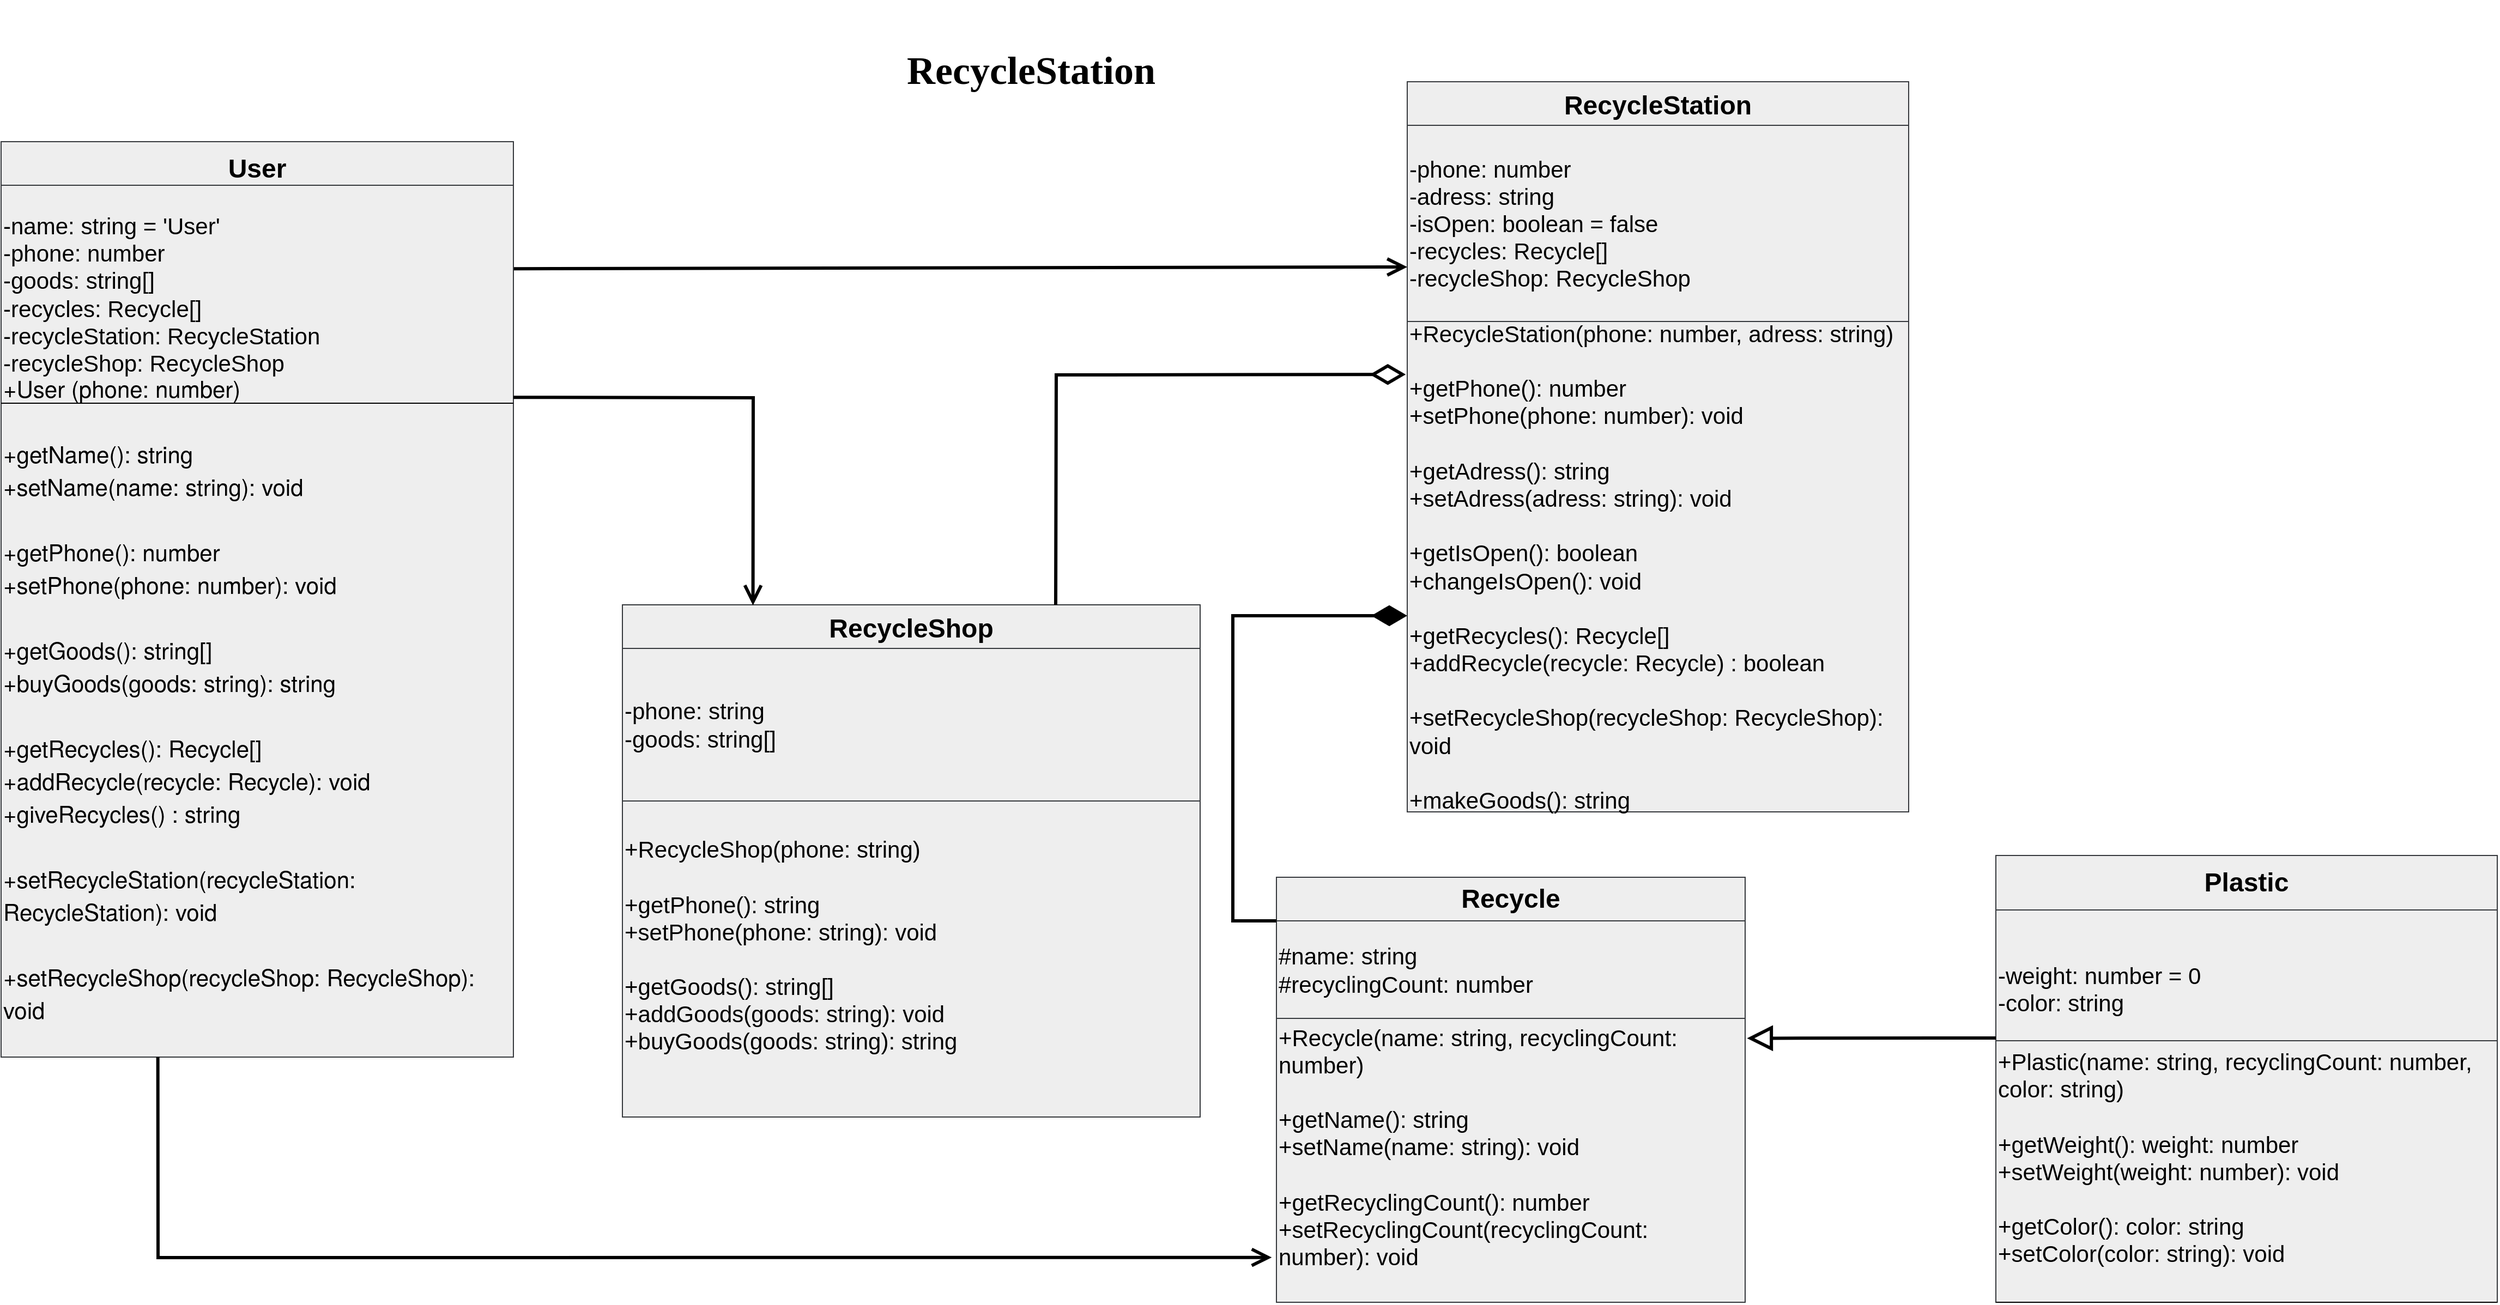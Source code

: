 <mxfile version="16.0.3" type="device"><diagram id="C5RBs43oDa-KdzZeNtuy" name="Page-1"><mxGraphModel dx="8644" dy="3854" grid="1" gridSize="10" guides="1" tooltips="1" connect="1" arrows="1" fold="1" page="1" pageScale="1" pageWidth="827" pageHeight="1169" math="0" shadow="0"><root><mxCell id="WIyWlLk6GJQsqaUBKTNV-0"/><mxCell id="WIyWlLk6GJQsqaUBKTNV-1" parent="WIyWlLk6GJQsqaUBKTNV-0"/><mxCell id="zkfFHV4jXpPFQw0GAbJ--0" value="User" style="swimlane;fontStyle=1;align=center;verticalAlign=top;childLayout=stackLayout;horizontal=1;startSize=40;horizontalStack=0;resizeParent=1;resizeLast=0;collapsible=1;marginBottom=0;rounded=0;shadow=0;strokeWidth=1;fillColor=#eeeeee;strokeColor=#36393d;spacing=5;swimlaneLine=0;fontSize=24;" parent="WIyWlLk6GJQsqaUBKTNV-1" vertex="1"><mxGeometry x="-1490" y="-435" width="470" height="840" as="geometry"><mxRectangle x="230" y="140" width="160" height="26" as="alternateBounds"/></mxGeometry></mxCell><mxCell id="LISZVlyG_0cvBwnswDyZ-35" value="&lt;font style=&quot;font-size: 21px&quot;&gt;-name: string = 'User'&lt;br&gt;-phone: number&lt;br&gt;-goods: string[]&lt;br&gt;-recycles: Recycle[]&lt;br&gt;-recycleStation: RecycleStation&lt;br&gt;-recycleShop: RecycleShop&lt;br&gt;&lt;/font&gt;" style="text;html=1;align=left;verticalAlign=middle;whiteSpace=wrap;rounded=0;labelBackgroundColor=none;labelBorderColor=none;fillColor=#eeeeee;strokeColor=#36393d;" vertex="1" parent="zkfFHV4jXpPFQw0GAbJ--0"><mxGeometry y="40" width="470" height="200" as="geometry"/></mxCell><mxCell id="LISZVlyG_0cvBwnswDyZ-45" value="&lt;p class=&quot;p1&quot; style=&quot;margin: 0px ; font-stretch: normal ; line-height: normal ; font-family: &amp;#34;helvetica neue&amp;#34; ; font-size: 21px&quot;&gt;&lt;font style=&quot;font-size: 21px&quot;&gt;+User (phone: number)&lt;/font&gt;&lt;/p&gt;&lt;p class=&quot;p1&quot; style=&quot;margin: 0px ; font-stretch: normal ; line-height: normal ; font-family: &amp;#34;helvetica neue&amp;#34; ; font-size: 21px&quot;&gt;&lt;font style=&quot;font-size: 21px&quot;&gt;&lt;br&gt;&lt;/font&gt;&lt;/p&gt;&lt;p class=&quot;p1&quot; style=&quot;margin: 0px ; font-stretch: normal ; line-height: normal ; font-family: &amp;#34;helvetica neue&amp;#34; ; font-size: 21px&quot;&gt;&lt;font style=&quot;font-size: 21px&quot;&gt;+getName(): string&lt;/font&gt;&lt;/p&gt;&lt;p class=&quot;p1&quot; style=&quot;margin: 0px ; font-stretch: normal ; line-height: normal ; font-family: &amp;#34;helvetica neue&amp;#34; ; font-size: 21px&quot;&gt;&lt;font style=&quot;font-size: 21px&quot;&gt;+setName(name: string): void&lt;/font&gt;&lt;/p&gt;&lt;p class=&quot;p1&quot; style=&quot;margin: 0px ; font-stretch: normal ; line-height: normal ; font-family: &amp;#34;helvetica neue&amp;#34; ; font-size: 21px&quot;&gt;&lt;font style=&quot;font-size: 21px&quot;&gt;&lt;br&gt;&lt;/font&gt;&lt;/p&gt;&lt;p class=&quot;p1&quot; style=&quot;margin: 0px ; font-stretch: normal ; line-height: normal ; font-family: &amp;#34;helvetica neue&amp;#34; ; font-size: 21px&quot;&gt;&lt;font style=&quot;font-size: 21px&quot;&gt;+getPhone(): number&lt;/font&gt;&lt;/p&gt;&lt;p class=&quot;p1&quot; style=&quot;margin: 0px ; font-stretch: normal ; line-height: normal ; font-family: &amp;#34;helvetica neue&amp;#34; ; font-size: 21px&quot;&gt;&lt;font style=&quot;font-size: 21px&quot;&gt;+setPhone(phone: number): void&lt;/font&gt;&lt;/p&gt;&lt;p class=&quot;p1&quot; style=&quot;margin: 0px ; font-stretch: normal ; line-height: normal ; font-family: &amp;#34;helvetica neue&amp;#34; ; font-size: 21px&quot;&gt;&lt;font style=&quot;font-size: 21px&quot;&gt;&lt;br&gt;&lt;/font&gt;&lt;/p&gt;&lt;p class=&quot;p1&quot; style=&quot;margin: 0px ; font-stretch: normal ; line-height: normal ; font-family: &amp;#34;helvetica neue&amp;#34; ; font-size: 21px&quot;&gt;&lt;font style=&quot;font-size: 21px&quot;&gt;&lt;/font&gt;&lt;/p&gt;&lt;p class=&quot;p1&quot; style=&quot;margin: 0px ; font-stretch: normal ; line-height: normal ; font-family: &amp;#34;helvetica neue&amp;#34; ; font-size: 21px&quot;&gt;+getGoods(): string[]&lt;/p&gt;&lt;p class=&quot;p1&quot; style=&quot;margin: 0px ; font-stretch: normal ; line-height: normal ; font-family: &amp;#34;helvetica neue&amp;#34; ; font-size: 21px&quot;&gt;+buyGoods(goods: string): string&lt;/p&gt;&lt;p class=&quot;p1&quot; style=&quot;margin: 0px ; font-stretch: normal ; line-height: normal ; font-family: &amp;#34;helvetica neue&amp;#34; ; font-size: 21px&quot;&gt;&lt;br&gt;&lt;/p&gt;&lt;p class=&quot;p1&quot; style=&quot;margin: 0px ; font-stretch: normal ; line-height: normal ; font-family: &amp;#34;helvetica neue&amp;#34; ; font-size: 21px&quot;&gt;+getRecycles(): Recycle[]&lt;/p&gt;&lt;p class=&quot;p1&quot; style=&quot;margin: 0px ; font-stretch: normal ; line-height: normal ; font-family: &amp;#34;helvetica neue&amp;#34; ; font-size: 21px&quot;&gt;+addRecycle(recycle: Recycle): void&lt;br&gt;&lt;/p&gt;&lt;p class=&quot;p1&quot; style=&quot;margin: 0px ; font-stretch: normal ; line-height: normal ; font-family: &amp;#34;helvetica neue&amp;#34; ; font-size: 21px&quot;&gt;+giveRecycles() : string&lt;/p&gt;&lt;p class=&quot;p1&quot; style=&quot;margin: 0px ; font-stretch: normal ; line-height: normal ; font-family: &amp;#34;helvetica neue&amp;#34; ; font-size: 21px&quot;&gt;&lt;br&gt;&lt;/p&gt;&lt;p class=&quot;p1&quot; style=&quot;margin: 0px ; font-stretch: normal ; line-height: normal ; font-family: &amp;#34;helvetica neue&amp;#34; ; font-size: 21px&quot;&gt;+setRecycleStation(recycleStation: RecycleStation): void&lt;br&gt;&lt;/p&gt;&lt;p class=&quot;p1&quot; style=&quot;margin: 0px ; font-stretch: normal ; line-height: normal ; font-family: &amp;#34;helvetica neue&amp;#34; ; font-size: 21px&quot;&gt;&lt;br&gt;&lt;/p&gt;&lt;p class=&quot;p1&quot; style=&quot;margin: 0px ; font-stretch: normal ; line-height: normal ; font-family: &amp;#34;helvetica neue&amp;#34; ; font-size: 21px&quot;&gt;+setRecycleShop(recycleShop: RecycleShop): void&lt;/p&gt;&lt;p class=&quot;p1&quot; style=&quot;margin: 0px ; font-stretch: normal ; line-height: normal ; font-family: &amp;#34;helvetica neue&amp;#34; ; font-size: 21px&quot;&gt;&lt;br&gt;&lt;/p&gt;&lt;p class=&quot;p1&quot; style=&quot;margin: 0px ; font-stretch: normal ; line-height: normal ; font-family: &amp;#34;helvetica neue&amp;#34; ; font-size: 21px&quot;&gt;&lt;br&gt;&lt;/p&gt;" style="text;html=1;strokeColor=#36393d;fillColor=#eeeeee;align=left;verticalAlign=middle;whiteSpace=wrap;rounded=0;labelBackgroundColor=none;labelBorderColor=none;fontSize=12;" vertex="1" parent="zkfFHV4jXpPFQw0GAbJ--0"><mxGeometry y="240" width="470" height="600" as="geometry"/></mxCell><mxCell id="LISZVlyG_0cvBwnswDyZ-36" value="" style="endArrow=none;html=1;rounded=0;exitX=0;exitY=1;exitDx=0;exitDy=0;entryX=1;entryY=1;entryDx=0;entryDy=0;" edge="1" parent="zkfFHV4jXpPFQw0GAbJ--0" source="LISZVlyG_0cvBwnswDyZ-35" target="LISZVlyG_0cvBwnswDyZ-35"><mxGeometry width="50" height="50" relative="1" as="geometry"><mxPoint x="120" y="50" as="sourcePoint"/><mxPoint x="170" as="targetPoint"/></mxGeometry></mxCell><mxCell id="LISZVlyG_0cvBwnswDyZ-97" style="edgeStyle=orthogonalEdgeStyle;rounded=0;orthogonalLoop=1;jettySize=auto;html=1;exitX=0.5;exitY=1;exitDx=0;exitDy=0;fontFamily=Times New Roman;fontSize=20;" edge="1" parent="zkfFHV4jXpPFQw0GAbJ--0" source="LISZVlyG_0cvBwnswDyZ-45" target="LISZVlyG_0cvBwnswDyZ-45"><mxGeometry relative="1" as="geometry"/></mxCell><mxCell id="zkfFHV4jXpPFQw0GAbJ--6" value="RecycleShop" style="swimlane;fontStyle=1;align=center;verticalAlign=top;childLayout=stackLayout;horizontal=1;startSize=40;horizontalStack=0;resizeParent=1;resizeLast=0;collapsible=1;marginBottom=0;rounded=0;shadow=0;strokeWidth=1;fillColor=#eeeeee;strokeColor=#36393d;fontSize=24;" parent="WIyWlLk6GJQsqaUBKTNV-1" vertex="1"><mxGeometry x="-920" y="-10" width="530" height="470" as="geometry"><mxRectangle x="130" y="380" width="160" height="26" as="alternateBounds"/></mxGeometry></mxCell><mxCell id="LISZVlyG_0cvBwnswDyZ-47" value="&lt;font style=&quot;font-size: 21px&quot;&gt;-phone: string&lt;br&gt;-goods: string[]&lt;br&gt;&lt;/font&gt;" style="text;html=1;strokeColor=#36393d;fillColor=#eeeeee;align=left;verticalAlign=middle;whiteSpace=wrap;rounded=0;labelBackgroundColor=none;labelBorderColor=none;fontSize=12;" vertex="1" parent="zkfFHV4jXpPFQw0GAbJ--6"><mxGeometry y="40" width="530" height="140" as="geometry"/></mxCell><mxCell id="LISZVlyG_0cvBwnswDyZ-48" value="&lt;font style=&quot;font-size: 21px&quot;&gt;+RecycleShop(phone: string)&lt;br&gt;&lt;br&gt;+getPhone(): string&lt;br&gt;+setPhone(phone: string): void&lt;br&gt;&lt;br&gt;+getGoods(): string[]&lt;br&gt;+addGoods(goods: string): void&lt;br&gt;+buyGoods(goods: string): string&lt;br&gt;&lt;br&gt;&lt;/font&gt;" style="text;html=1;strokeColor=#36393d;fillColor=#eeeeee;align=left;verticalAlign=middle;whiteSpace=wrap;rounded=0;labelBackgroundColor=none;labelBorderColor=none;fontSize=12;" vertex="1" parent="zkfFHV4jXpPFQw0GAbJ--6"><mxGeometry y="180" width="530" height="290" as="geometry"/></mxCell><mxCell id="LISZVlyG_0cvBwnswDyZ-99" style="edgeStyle=orthogonalEdgeStyle;rounded=0;orthogonalLoop=1;jettySize=auto;html=1;exitX=0.5;exitY=1;exitDx=0;exitDy=0;fontFamily=Times New Roman;fontSize=20;" edge="1" parent="zkfFHV4jXpPFQw0GAbJ--6" source="LISZVlyG_0cvBwnswDyZ-48" target="LISZVlyG_0cvBwnswDyZ-48"><mxGeometry relative="1" as="geometry"/></mxCell><mxCell id="zkfFHV4jXpPFQw0GAbJ--17" value="RecycleStation" style="swimlane;fontStyle=1;align=center;verticalAlign=top;childLayout=stackLayout;horizontal=1;startSize=40;horizontalStack=0;resizeParent=1;resizeLast=0;collapsible=1;marginBottom=0;rounded=0;shadow=0;strokeWidth=1;fillColor=#eeeeee;strokeColor=#36393d;fontSize=24;" parent="WIyWlLk6GJQsqaUBKTNV-1" vertex="1"><mxGeometry x="-200" y="-490" width="460" height="670" as="geometry"><mxRectangle x="550" y="140" width="160" height="26" as="alternateBounds"/></mxGeometry></mxCell><mxCell id="LISZVlyG_0cvBwnswDyZ-57" value="&lt;font style=&quot;font-size: 21px&quot;&gt;-phone: number&lt;br&gt;&lt;/font&gt;&lt;div style=&quot;font-size: 21px&quot;&gt;&lt;span&gt;&lt;font style=&quot;font-size: 21px&quot;&gt;-adress: string&lt;/font&gt;&lt;/span&gt;&lt;/div&gt;&lt;div style=&quot;font-size: 21px&quot;&gt;&lt;font style=&quot;font-size: 21px&quot;&gt;-isOpen: boolean = false&lt;/font&gt;&lt;/div&gt;&lt;div style=&quot;font-size: 21px&quot;&gt;&lt;font style=&quot;font-size: 21px&quot;&gt;-recycles: Recycle[]&lt;/font&gt;&lt;/div&gt;&lt;div style=&quot;font-size: 21px&quot;&gt;&lt;font style=&quot;font-size: 21px&quot;&gt;-recycleShop: RecycleShop&lt;/font&gt;&lt;/div&gt;" style="text;html=1;strokeColor=#36393d;fillColor=#eeeeee;align=left;verticalAlign=middle;whiteSpace=wrap;rounded=0;labelBackgroundColor=none;labelBorderColor=none;fontSize=12;" vertex="1" parent="zkfFHV4jXpPFQw0GAbJ--17"><mxGeometry y="40" width="460" height="180" as="geometry"/></mxCell><mxCell id="LISZVlyG_0cvBwnswDyZ-63" value="&lt;font style=&quot;font-size: 21px&quot;&gt;+RecycleStation(phone: number, adress: string)&lt;br&gt;&lt;br&gt;+getPhone(): number&lt;br&gt;+setPhone(phone: number): void&lt;br&gt;&lt;br&gt;+getAdress(): string&lt;br&gt;+setAdress(adress: string): void&lt;br&gt;&lt;br&gt;+getIsOpen(): boolean&lt;br&gt;+changeIsOpen(): void&lt;br&gt;&lt;br&gt;+getRecycles(): Recycle[]&lt;br&gt;+addRecycle(recycle: Recycle) : boolean&lt;br&gt;&lt;br&gt;+setRecycleShop(recycleShop: RecycleShop): void&lt;br&gt;&lt;br&gt;+makeGoods(): string&lt;br&gt;&lt;/font&gt;" style="text;html=1;strokeColor=#36393d;fillColor=#eeeeee;align=left;verticalAlign=middle;whiteSpace=wrap;rounded=0;labelBackgroundColor=none;labelBorderColor=none;fontSize=12;" vertex="1" parent="zkfFHV4jXpPFQw0GAbJ--17"><mxGeometry y="220" width="460" height="450" as="geometry"/></mxCell><mxCell id="LISZVlyG_0cvBwnswDyZ-65" value="&lt;b&gt;&lt;font style=&quot;font-size: 24px&quot;&gt;Recycle&lt;/font&gt;&lt;/b&gt;" style="text;html=1;strokeColor=#36393d;fillColor=#eeeeee;align=center;verticalAlign=middle;whiteSpace=wrap;rounded=0;labelBackgroundColor=none;labelBorderColor=none;fontSize=12;" vertex="1" parent="WIyWlLk6GJQsqaUBKTNV-1"><mxGeometry x="-320" y="240" width="430" height="40" as="geometry"/></mxCell><mxCell id="LISZVlyG_0cvBwnswDyZ-66" value="&lt;span style=&quot;font-size: 21px&quot;&gt;&lt;br&gt;#name: string&lt;/span&gt;&lt;span style=&quot;font-size: 21px&quot;&gt;&lt;br&gt;#recyclingCount: number&lt;br&gt;&lt;br&gt;&lt;/span&gt;" style="text;html=1;strokeColor=#36393d;fillColor=#eeeeee;align=left;verticalAlign=middle;whiteSpace=wrap;rounded=0;labelBackgroundColor=none;labelBorderColor=none;fontSize=12;" vertex="1" parent="WIyWlLk6GJQsqaUBKTNV-1"><mxGeometry x="-320" y="280" width="430" height="90" as="geometry"/></mxCell><mxCell id="LISZVlyG_0cvBwnswDyZ-67" value="&lt;div style=&quot;font-size: 21px&quot;&gt;&lt;font style=&quot;font-size: 21px&quot;&gt;+Recycle(name: string, recyclingCount: number)&lt;/font&gt;&lt;/div&gt;&lt;div style=&quot;font-size: 21px&quot;&gt;&lt;font style=&quot;font-size: 21px&quot;&gt;&lt;br&gt;&lt;/font&gt;&lt;/div&gt;&lt;div style=&quot;font-size: 21px&quot;&gt;&lt;font style=&quot;font-size: 21px&quot;&gt;+getName(): string&lt;/font&gt;&lt;/div&gt;&lt;div style=&quot;font-size: 21px&quot;&gt;&lt;font style=&quot;font-size: 21px&quot;&gt;+setName(name: string): void&lt;/font&gt;&lt;/div&gt;&lt;div style=&quot;font-size: 21px&quot;&gt;&lt;font style=&quot;font-size: 21px&quot;&gt;&lt;br&gt;&lt;/font&gt;&lt;/div&gt;&lt;div style=&quot;font-size: 21px&quot;&gt;+getRecyclingCount(): number&lt;/div&gt;&lt;div style=&quot;font-size: 21px&quot;&gt;+setRecyclingCount(recyclingCount: number): void&lt;/div&gt;&lt;div style=&quot;font-size: 21px&quot;&gt;&lt;br&gt;&lt;/div&gt;" style="text;html=1;strokeColor=#36393d;fillColor=#eeeeee;align=left;verticalAlign=middle;whiteSpace=wrap;rounded=0;labelBackgroundColor=none;labelBorderColor=none;fontSize=12;" vertex="1" parent="WIyWlLk6GJQsqaUBKTNV-1"><mxGeometry x="-320" y="369.5" width="430" height="260.5" as="geometry"/></mxCell><mxCell id="LISZVlyG_0cvBwnswDyZ-71" value="&lt;b&gt;&lt;font style=&quot;font-size: 24px&quot;&gt;Plastic&lt;/font&gt;&lt;/b&gt;" style="text;html=1;strokeColor=#36393d;fillColor=#eeeeee;align=center;verticalAlign=middle;whiteSpace=wrap;rounded=0;labelBackgroundColor=none;labelBorderColor=none;fontSize=12;" vertex="1" parent="WIyWlLk6GJQsqaUBKTNV-1"><mxGeometry x="340" y="220" width="460" height="50" as="geometry"/></mxCell><mxCell id="LISZVlyG_0cvBwnswDyZ-75" value="&lt;font style=&quot;font-size: 21px&quot;&gt;&lt;br&gt;-weight: number = 0&lt;br&gt;-color: string&lt;br&gt;&lt;/font&gt;" style="text;html=1;strokeColor=#36393d;fillColor=#eeeeee;align=left;verticalAlign=middle;whiteSpace=wrap;rounded=0;labelBackgroundColor=none;labelBorderColor=none;fontSize=12;" vertex="1" parent="WIyWlLk6GJQsqaUBKTNV-1"><mxGeometry x="340" y="270" width="460" height="120" as="geometry"/></mxCell><mxCell id="LISZVlyG_0cvBwnswDyZ-76" value="" style="endArrow=none;html=1;rounded=0;fontSize=12;exitX=0;exitY=1;exitDx=0;exitDy=0;entryX=1;entryY=1;entryDx=0;entryDy=0;" edge="1" parent="WIyWlLk6GJQsqaUBKTNV-1" source="LISZVlyG_0cvBwnswDyZ-75" target="LISZVlyG_0cvBwnswDyZ-75"><mxGeometry width="50" height="50" relative="1" as="geometry"><mxPoint x="370" y="500" as="sourcePoint"/><mxPoint x="420" y="450" as="targetPoint"/></mxGeometry></mxCell><mxCell id="LISZVlyG_0cvBwnswDyZ-77" value="&lt;font style=&quot;font-size: 21px&quot;&gt;+Plastic(name: string, recyclingCount: number, color: string)&lt;br&gt;&lt;br&gt;+getWeight(): weight: number&lt;br&gt;+setWeight(weight: number): void&lt;br&gt;&lt;br&gt;+getColor(): color: string&lt;br&gt;+setColor(color: string): void&lt;br&gt;&lt;br&gt;&lt;/font&gt;" style="text;html=1;strokeColor=#36393d;fillColor=#eeeeee;align=left;verticalAlign=middle;whiteSpace=wrap;rounded=0;labelBackgroundColor=none;labelBorderColor=none;fontSize=12;" vertex="1" parent="WIyWlLk6GJQsqaUBKTNV-1"><mxGeometry x="340" y="390" width="460" height="240" as="geometry"/></mxCell><mxCell id="LISZVlyG_0cvBwnswDyZ-79" value="" style="endArrow=none;html=1;rounded=0;fontSize=12;exitX=0;exitY=1;exitDx=0;exitDy=0;entryX=1;entryY=1;entryDx=0;entryDy=0;" edge="1" parent="WIyWlLk6GJQsqaUBKTNV-1" source="LISZVlyG_0cvBwnswDyZ-77" target="LISZVlyG_0cvBwnswDyZ-77"><mxGeometry width="50" height="50" relative="1" as="geometry"><mxPoint x="540" y="690" as="sourcePoint"/><mxPoint x="590" y="640" as="targetPoint"/></mxGeometry></mxCell><mxCell id="LISZVlyG_0cvBwnswDyZ-95" value="&lt;font style=&quot;font-size: 36px&quot; face=&quot;Times New Roman&quot;&gt;&lt;b&gt;RecycleStation&lt;/b&gt;&lt;/font&gt;" style="text;html=1;strokeColor=none;fillColor=none;align=center;verticalAlign=middle;whiteSpace=wrap;rounded=0;labelBackgroundColor=none;labelBorderColor=none;fontSize=12;" vertex="1" parent="WIyWlLk6GJQsqaUBKTNV-1"><mxGeometry x="-760" y="-565" width="430" height="130" as="geometry"/></mxCell><mxCell id="LISZVlyG_0cvBwnswDyZ-125" value="" style="endArrow=open;endFill=1;endSize=12;html=1;rounded=0;fontFamily=Times New Roman;fontSize=21;strokeWidth=3;jumpSize=4;exitX=1.001;exitY=0.383;exitDx=0;exitDy=0;exitPerimeter=0;entryX=0;entryY=0.722;entryDx=0;entryDy=0;entryPerimeter=0;" edge="1" parent="WIyWlLk6GJQsqaUBKTNV-1" source="LISZVlyG_0cvBwnswDyZ-35" target="LISZVlyG_0cvBwnswDyZ-57"><mxGeometry width="160" relative="1" as="geometry"><mxPoint x="-350" y="-60" as="sourcePoint"/><mxPoint x="-200" y="-278" as="targetPoint"/><Array as="points"/></mxGeometry></mxCell><mxCell id="LISZVlyG_0cvBwnswDyZ-126" value="" style="endArrow=open;endFill=0;endSize=12;html=1;fontFamily=Times New Roman;fontSize=21;strokeWidth=3;jumpSize=4;rounded=0;exitX=1;exitY=0.973;exitDx=0;exitDy=0;exitPerimeter=0;entryX=0.226;entryY=0.001;entryDx=0;entryDy=0;entryPerimeter=0;" edge="1" parent="WIyWlLk6GJQsqaUBKTNV-1" source="LISZVlyG_0cvBwnswDyZ-35" target="zkfFHV4jXpPFQw0GAbJ--6"><mxGeometry width="160" relative="1" as="geometry"><mxPoint x="-1241" y="190" as="sourcePoint"/><mxPoint x="-810" y="-10" as="targetPoint"/><Array as="points"><mxPoint x="-800" y="-200"/></Array></mxGeometry></mxCell><mxCell id="LISZVlyG_0cvBwnswDyZ-127" value="" style="endArrow=diamondThin;endFill=1;endSize=24;html=1;rounded=0;fontFamily=Times New Roman;fontSize=21;strokeWidth=3;jumpSize=4;exitX=0;exitY=1;exitDx=0;exitDy=0;" edge="1" parent="WIyWlLk6GJQsqaUBKTNV-1" source="LISZVlyG_0cvBwnswDyZ-65"><mxGeometry width="160" relative="1" as="geometry"><mxPoint x="-400" y="360" as="sourcePoint"/><mxPoint x="-200" as="targetPoint"/><Array as="points"><mxPoint x="-360" y="280"/><mxPoint x="-360"/></Array></mxGeometry></mxCell><mxCell id="LISZVlyG_0cvBwnswDyZ-129" value="" style="endArrow=block;endSize=16;endFill=0;html=1;rounded=0;fontFamily=Times New Roman;fontSize=21;strokeWidth=3;jumpSize=4;entryX=1.004;entryY=0.07;entryDx=0;entryDy=0;exitX=0;exitY=0.979;exitDx=0;exitDy=0;entryPerimeter=0;exitPerimeter=0;" edge="1" parent="WIyWlLk6GJQsqaUBKTNV-1" source="LISZVlyG_0cvBwnswDyZ-75" target="LISZVlyG_0cvBwnswDyZ-67"><mxGeometry width="160" relative="1" as="geometry"><mxPoint x="475" y="263" as="sourcePoint"/><mxPoint x="-390" y="160" as="targetPoint"/></mxGeometry></mxCell><mxCell id="LISZVlyG_0cvBwnswDyZ-136" value="" style="endArrow=open;endFill=1;endSize=12;html=1;rounded=0;fontFamily=Times New Roman;fontSize=21;strokeWidth=3;jumpSize=4;entryX=-0.01;entryY=0.842;entryDx=0;entryDy=0;entryPerimeter=0;exitX=0.306;exitY=1;exitDx=0;exitDy=0;exitPerimeter=0;" edge="1" parent="WIyWlLk6GJQsqaUBKTNV-1" source="LISZVlyG_0cvBwnswDyZ-45" target="LISZVlyG_0cvBwnswDyZ-67"><mxGeometry width="160" relative="1" as="geometry"><mxPoint x="-1410" y="410" as="sourcePoint"/><mxPoint x="-560" y="130" as="targetPoint"/><Array as="points"><mxPoint x="-1346" y="589"/></Array></mxGeometry></mxCell><mxCell id="LISZVlyG_0cvBwnswDyZ-137" value="" style="endArrow=diamondThin;endFill=0;endSize=24;html=1;rounded=0;fontFamily=Times New Roman;fontSize=21;strokeWidth=3;jumpSize=4;exitX=0.75;exitY=0;exitDx=0;exitDy=0;entryX=-0.003;entryY=0.108;entryDx=0;entryDy=0;entryPerimeter=0;" edge="1" parent="WIyWlLk6GJQsqaUBKTNV-1" source="zkfFHV4jXpPFQw0GAbJ--6" target="LISZVlyG_0cvBwnswDyZ-63"><mxGeometry width="160" relative="1" as="geometry"><mxPoint x="-530" y="60" as="sourcePoint"/><mxPoint x="-370" y="60" as="targetPoint"/><Array as="points"><mxPoint x="-522" y="-221"/></Array></mxGeometry></mxCell></root></mxGraphModel></diagram></mxfile>